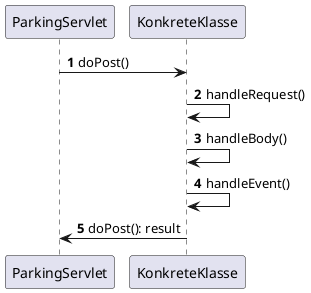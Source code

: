 @startuml
'https://plantuml.com/sequence-diagram

autonumber

ParkingServlet -> KonkreteKlasse: doPost()

KonkreteKlasse -> KonkreteKlasse: handleRequest()
KonkreteKlasse -> KonkreteKlasse: handleBody()
KonkreteKlasse -> KonkreteKlasse: handleEvent()

KonkreteKlasse -> ParkingServlet: doPost(): result
@enduml